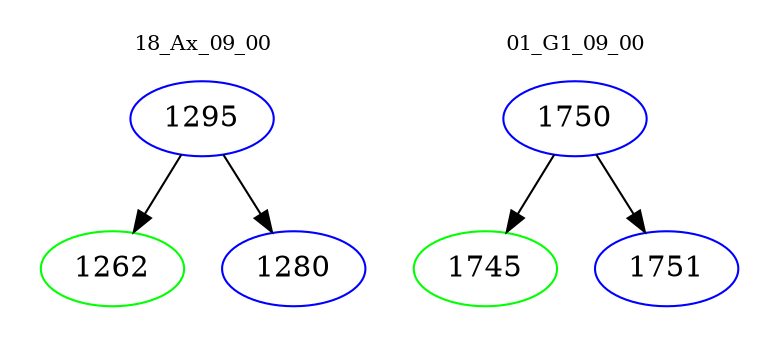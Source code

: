 digraph{
subgraph cluster_0 {
color = white
label = "18_Ax_09_00";
fontsize=10;
T0_1295 [label="1295", color="blue"]
T0_1295 -> T0_1262 [color="black"]
T0_1262 [label="1262", color="green"]
T0_1295 -> T0_1280 [color="black"]
T0_1280 [label="1280", color="blue"]
}
subgraph cluster_1 {
color = white
label = "01_G1_09_00";
fontsize=10;
T1_1750 [label="1750", color="blue"]
T1_1750 -> T1_1745 [color="black"]
T1_1745 [label="1745", color="green"]
T1_1750 -> T1_1751 [color="black"]
T1_1751 [label="1751", color="blue"]
}
}
